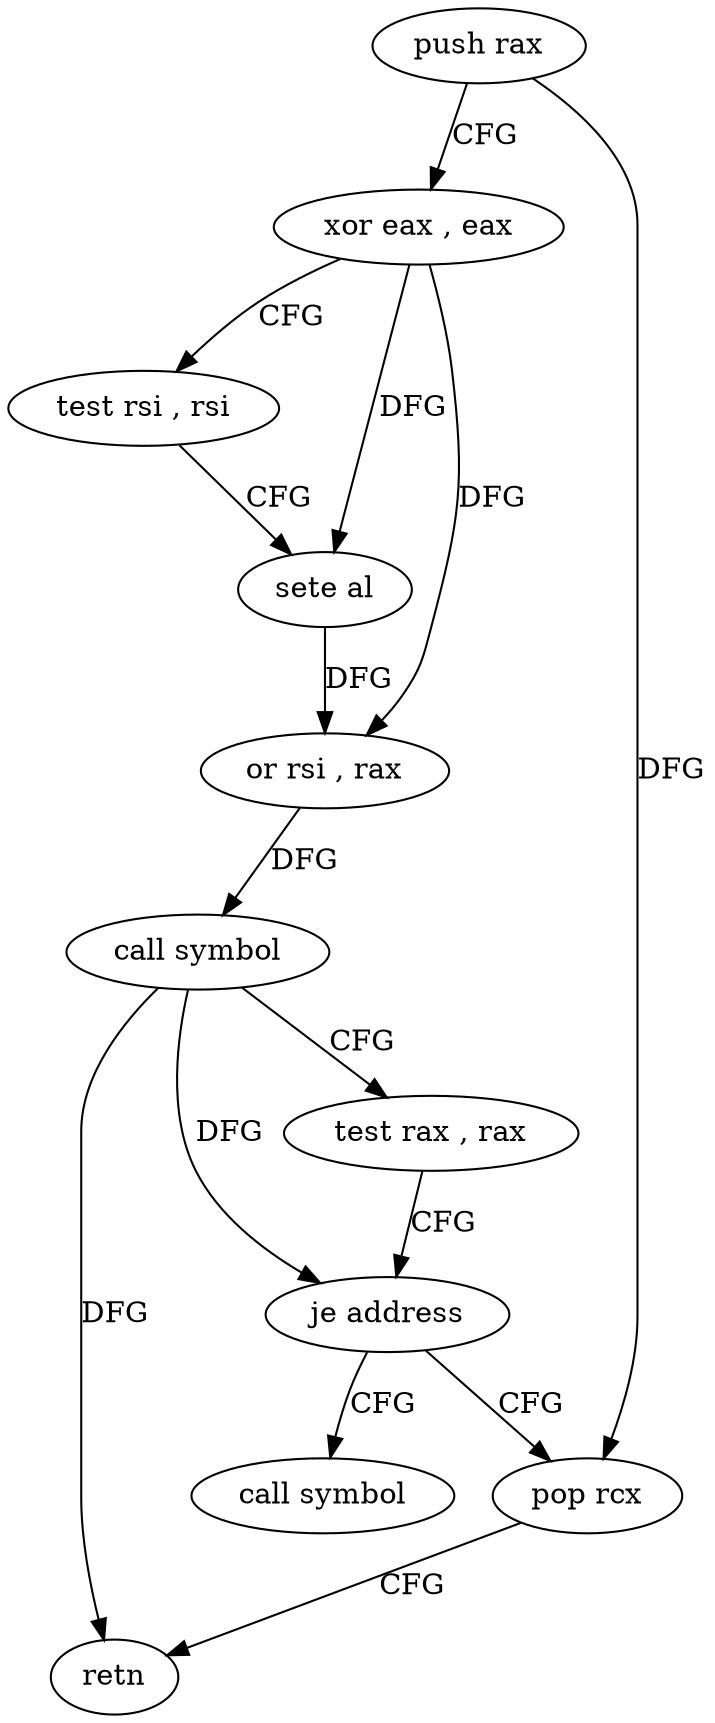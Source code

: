 digraph "func" {
"4390432" [label = "push rax" ]
"4390433" [label = "xor eax , eax" ]
"4390435" [label = "test rsi , rsi" ]
"4390438" [label = "sete al" ]
"4390441" [label = "or rsi , rax" ]
"4390444" [label = "call symbol" ]
"4390449" [label = "test rax , rax" ]
"4390452" [label = "je address" ]
"4390456" [label = "call symbol" ]
"4390454" [label = "pop rcx" ]
"4390455" [label = "retn" ]
"4390432" -> "4390433" [ label = "CFG" ]
"4390432" -> "4390454" [ label = "DFG" ]
"4390433" -> "4390435" [ label = "CFG" ]
"4390433" -> "4390438" [ label = "DFG" ]
"4390433" -> "4390441" [ label = "DFG" ]
"4390435" -> "4390438" [ label = "CFG" ]
"4390438" -> "4390441" [ label = "DFG" ]
"4390441" -> "4390444" [ label = "DFG" ]
"4390444" -> "4390449" [ label = "CFG" ]
"4390444" -> "4390452" [ label = "DFG" ]
"4390444" -> "4390455" [ label = "DFG" ]
"4390449" -> "4390452" [ label = "CFG" ]
"4390452" -> "4390456" [ label = "CFG" ]
"4390452" -> "4390454" [ label = "CFG" ]
"4390454" -> "4390455" [ label = "CFG" ]
}
